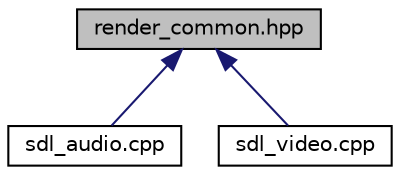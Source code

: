 digraph "render_common.hpp"
{
 // INTERACTIVE_SVG=YES
  edge [fontname="Helvetica",fontsize="10",labelfontname="Helvetica",labelfontsize="10"];
  node [fontname="Helvetica",fontsize="10",shape=record];
  Node1 [label="render_common.hpp",height=0.2,width=0.4,color="black", fillcolor="grey75", style="filled", fontcolor="black"];
  Node1 -> Node2 [dir="back",color="midnightblue",fontsize="10",style="solid",fontname="Helvetica"];
  Node2 [label="sdl_audio.cpp",height=0.2,width=0.4,color="black", fillcolor="white", style="filled",URL="$sdl__audio_8cpp.html"];
  Node1 -> Node3 [dir="back",color="midnightblue",fontsize="10",style="solid",fontname="Helvetica"];
  Node3 [label="sdl_video.cpp",height=0.2,width=0.4,color="black", fillcolor="white", style="filled",URL="$sdl__video_8cpp.html"];
}
